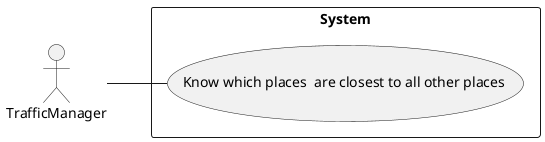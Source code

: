 @startuml
left to right direction
skinparam packageStyle rectangle
actor TrafficManager
rectangle "System"{
    TrafficManager--(Know which places  are closest to all other places )
}
@enduml